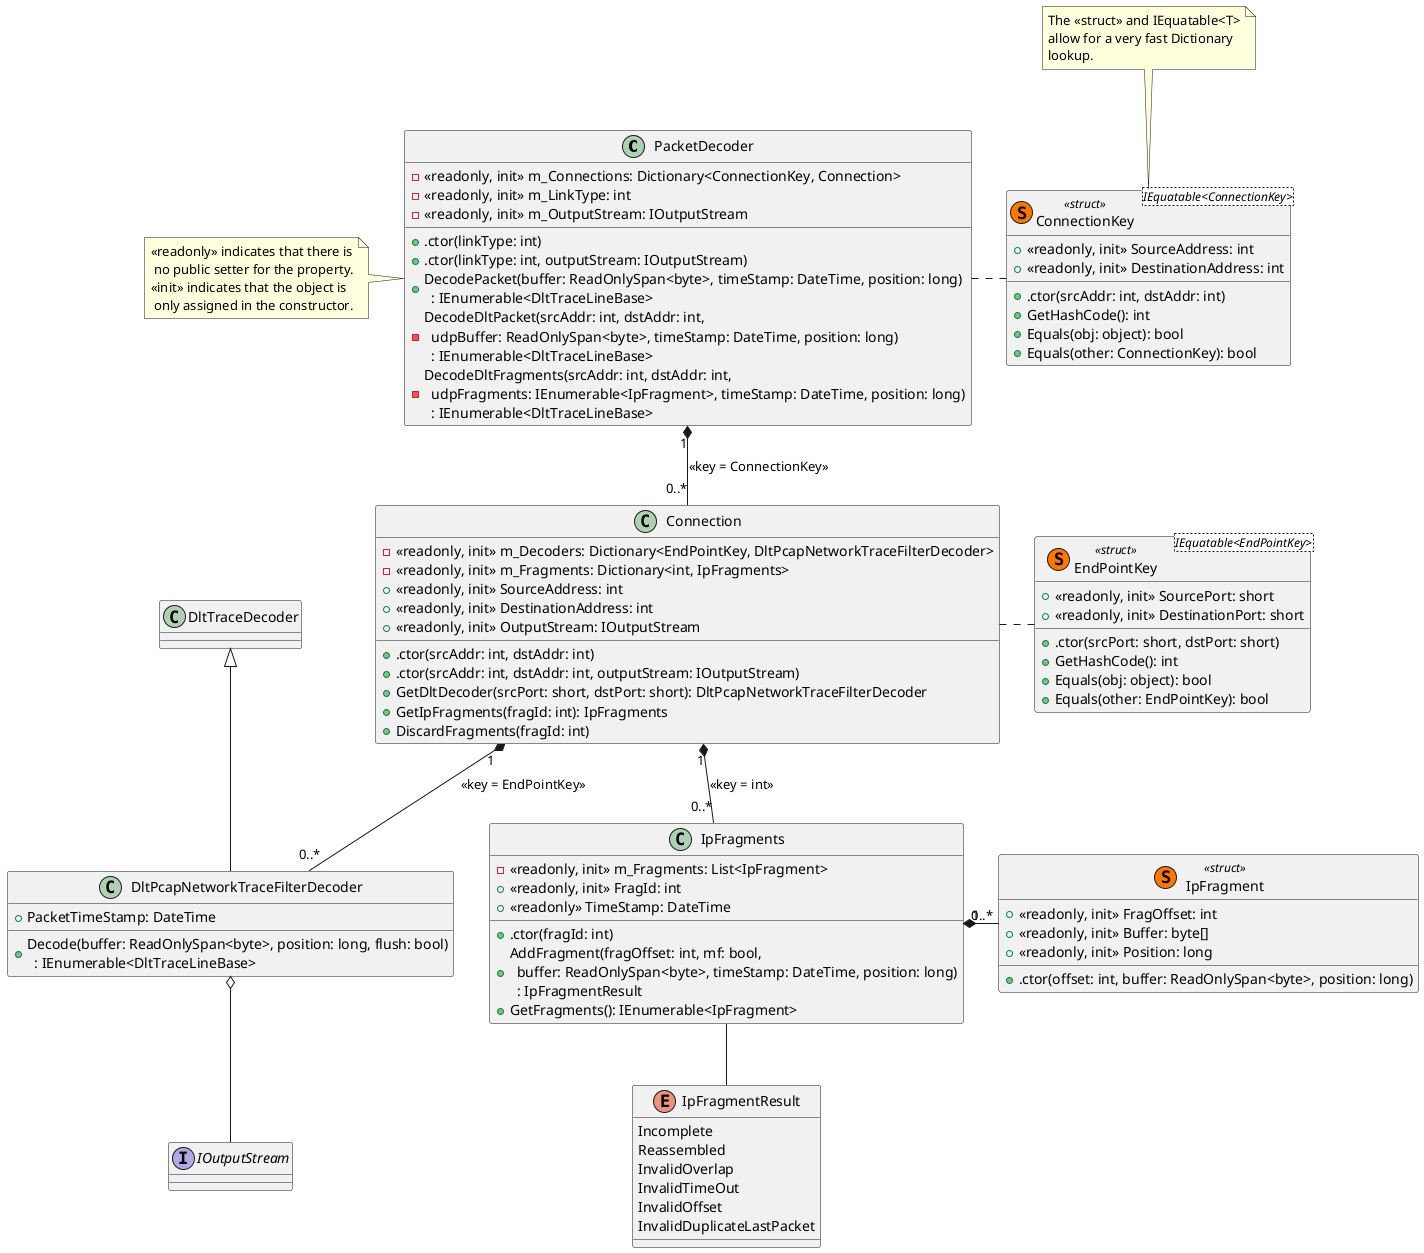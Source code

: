 @startuml DltPcapPacketDecoder

class PacketDecoder {
    -<<readonly, init>> m_Connections: Dictionary<ConnectionKey, Connection>
    -<<readonly, init>> m_LinkType: int
    -<<readonly, init>> m_OutputStream: IOutputStream
    +.ctor(linkType: int)
    +.ctor(linkType: int, outputStream: IOutputStream)
    +DecodePacket(buffer: ReadOnlySpan<byte>, timeStamp: DateTime, position: long)\n  : IEnumerable<DltTraceLineBase>
    -DecodeDltPacket(srcAddr: int, dstAddr: int,\n  udpBuffer: ReadOnlySpan<byte>, timeStamp: DateTime, position: long)\n  : IEnumerable<DltTraceLineBase>
    -DecodeDltFragments(srcAddr: int, dstAddr: int,\n  udpFragments: IEnumerable<IpFragment>, timeStamp: DateTime, position: long)\n  : IEnumerable<DltTraceLineBase>
}

note left {
    <<readonly>> indicates that there is
     no public setter for the property.
    <<init>> indicates that the object is
     only assigned in the constructor.
}

class ConnectionKey<IEquatable<ConnectionKey>> <<(S,#FF7700) struct>> {
    +<<readonly, init>> SourceAddress: int
    +<<readonly, init>> DestinationAddress: int
    +.ctor(srcAddr: int, dstAddr: int)
    +GetHashCode(): int
    +Equals(obj: object): bool
    +Equals(other: ConnectionKey): bool
}

note top {
    The <<struct>> and IEquatable<T>
    allow for a very fast Dictionary
    lookup.
}

PacketDecoder .r. ConnectionKey

class Connection {
    -<<readonly, init>> m_Decoders: Dictionary<EndPointKey, DltPcapNetworkTraceFilterDecoder>
    -<<readonly, init>> m_Fragments: Dictionary<int, IpFragments>
    +<<readonly, init>> SourceAddress: int
    +<<readonly, init>> DestinationAddress: int
    +<<readonly, init>> OutputStream: IOutputStream
    +.ctor(srcAddr: int, dstAddr: int)
    +.ctor(srcAddr: int, dstAddr: int, outputStream: IOutputStream)
    +GetDltDecoder(srcPort: short, dstPort: short): DltPcapNetworkTraceFilterDecoder
    +GetIpFragments(fragId: int): IpFragments
    +DiscardFragments(fragId: int)
}

PacketDecoder "1" *-d- "0..*" Connection : <<key = ConnectionKey>>

class EndPointKey<IEquatable<EndPointKey>> <<(S,#FF7700) struct>> {
    +<<readonly, init>> SourcePort: short
    +<<readonly, init>> DestinationPort: short
    +.ctor(srcPort: short, dstPort: short)
    +GetHashCode(): int
    +Equals(obj: object): bool
    +Equals(other: EndPointKey): bool
}

class DltPcapNetworkTraceFilterDecoder {
    +PacketTimeStamp: DateTime
    +Decode(buffer: ReadOnlySpan<byte>, position: long, flush: bool)\n  : IEnumerable<DltTraceLineBase>
}

Connection "1" *-d- "0..*" DltPcapNetworkTraceFilterDecoder : <<key = EndPointKey>>
Connection .r. EndPointKey

class DltTraceDecoder
DltPcapNetworkTraceFilterDecoder -u-|> DltTraceDecoder

interface IOutputStream
DltPcapNetworkTraceFilterDecoder o-d- IOutputStream

class IpFragment <<(S,#FF7700) struct>> {
    +<<readonly, init>> FragOffset: int
    +<<readonly, init>> Buffer: byte[]
    +<<readonly, init>> Position: long
    +.ctor(offset: int, buffer: ReadOnlySpan<byte>, position: long)
}

class IpFragments {
    -<<readonly, init>> m_Fragments: List<IpFragment>
    +<<readonly, init>> FragId: int
    +<<readonly>> TimeStamp: DateTime
    +.ctor(fragId: int)
    +AddFragment(fragOffset: int, mf: bool,\n  buffer: ReadOnlySpan<byte>, timeStamp: DateTime, position: long)\n  : IpFragmentResult
    +GetFragments(): IEnumerable<IpFragment>
}
IpFragments "1" *-r- "0..*" IpFragment
Connection "1" *-d- "0..*" IpFragments : <<key = int>>

enum IpFragmentResult {
    Incomplete
    Reassembled
    InvalidOverlap
    InvalidTimeOut
    InvalidOffset
    InvalidDuplicateLastPacket
}
IpFragments -d- IpFragmentResult

@enduml
